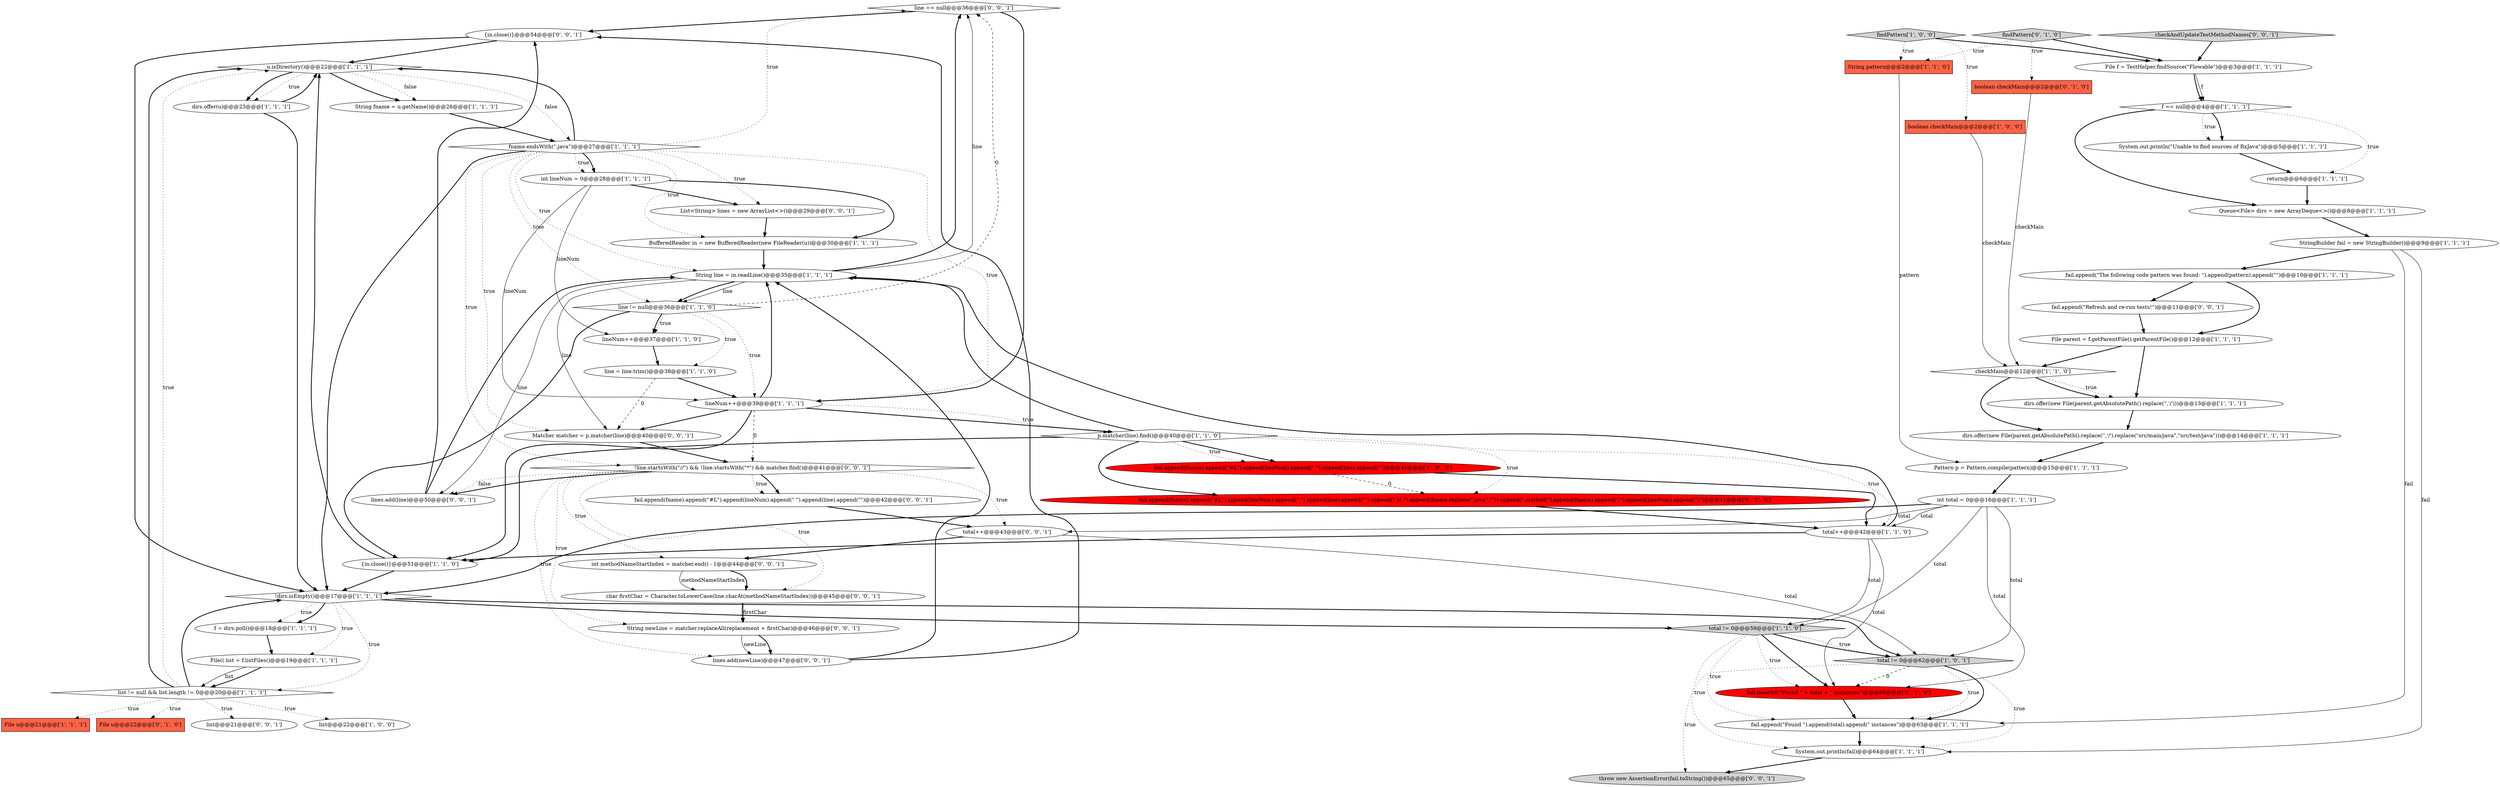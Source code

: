 digraph {
59 [style = filled, label = "line == null@@@36@@@['0', '0', '1']", fillcolor = white, shape = diamond image = "AAA0AAABBB3BBB"];
25 [style = filled, label = "File parent = f.getParentFile().getParentFile()@@@12@@@['1', '1', '1']", fillcolor = white, shape = ellipse image = "AAA0AAABBB1BBB"];
48 [style = filled, label = "Matcher matcher = p.matcher(line)@@@40@@@['0', '0', '1']", fillcolor = white, shape = ellipse image = "AAA0AAABBB3BBB"];
3 [style = filled, label = "fail.append(fname).append(\"#L\").append(lineNum).append(\" \").append(line).append(\"\")@@@41@@@['1', '0', '0']", fillcolor = red, shape = ellipse image = "AAA1AAABBB1BBB"];
24 [style = filled, label = "System.out.println(fail)@@@64@@@['1', '1', '1']", fillcolor = white, shape = ellipse image = "AAA0AAABBB1BBB"];
40 [style = filled, label = "total++@@@42@@@['1', '1', '0']", fillcolor = white, shape = ellipse image = "AAA0AAABBB1BBB"];
22 [style = filled, label = "File f = TestHelper.findSource(\"Flowable\")@@@3@@@['1', '1', '1']", fillcolor = white, shape = ellipse image = "AAA0AAABBB1BBB"];
60 [style = filled, label = "!line.startsWith(\"//\") && !line.startsWith(\"*\") && matcher.find()@@@41@@@['0', '0', '1']", fillcolor = white, shape = diamond image = "AAA0AAABBB3BBB"];
56 [style = filled, label = "List<String> lines = new ArrayList<>()@@@29@@@['0', '0', '1']", fillcolor = white, shape = ellipse image = "AAA0AAABBB3BBB"];
14 [style = filled, label = "lineNum++@@@37@@@['1', '1', '0']", fillcolor = white, shape = ellipse image = "AAA0AAABBB1BBB"];
43 [style = filled, label = "fail.append(fname).append(\"#L\").append(lineNum).append(\" \").append(line).append(\"\").append(\" at \").append(fname.replace(\".java\",\"\")).append(\".method(\").append(fname).append(\":\").append(lineNum).append(\")\")@@@41@@@['0', '1', '0']", fillcolor = red, shape = ellipse image = "AAA1AAABBB2BBB"];
51 [style = filled, label = "list@@@21@@@['0', '0', '1']", fillcolor = white, shape = ellipse image = "AAA0AAABBB3BBB"];
11 [style = filled, label = "u.isDirectory()@@@22@@@['1', '1', '1']", fillcolor = white, shape = diamond image = "AAA0AAABBB1BBB"];
17 [style = filled, label = "!dirs.isEmpty()@@@17@@@['1', '1', '1']", fillcolor = white, shape = diamond image = "AAA0AAABBB1BBB"];
27 [style = filled, label = "total != 0@@@62@@@['1', '0', '1']", fillcolor = lightgray, shape = diamond image = "AAA0AAABBB1BBB"];
36 [style = filled, label = "{in.close()}@@@51@@@['1', '1', '0']", fillcolor = white, shape = ellipse image = "AAA0AAABBB1BBB"];
55 [style = filled, label = "char firstChar = Character.toLowerCase(line.charAt(methodNameStartIndex))@@@45@@@['0', '0', '1']", fillcolor = white, shape = ellipse image = "AAA0AAABBB3BBB"];
7 [style = filled, label = "System.out.println(\"Unable to find sources of RxJava\")@@@5@@@['1', '1', '1']", fillcolor = white, shape = ellipse image = "AAA0AAABBB1BBB"];
2 [style = filled, label = "fail.append(\"The following code pattern was found: \").append(pattern).append(\"\")@@@10@@@['1', '1', '1']", fillcolor = white, shape = ellipse image = "AAA0AAABBB1BBB"];
1 [style = filled, label = "total != 0@@@59@@@['1', '1', '0']", fillcolor = lightgray, shape = diamond image = "AAA0AAABBB1BBB"];
53 [style = filled, label = "int methodNameStartIndex = matcher.end() - 1@@@44@@@['0', '0', '1']", fillcolor = white, shape = ellipse image = "AAA0AAABBB3BBB"];
30 [style = filled, label = "File(( list = f.listFiles()@@@19@@@['1', '1', '1']", fillcolor = white, shape = ellipse image = "AAA0AAABBB1BBB"];
26 [style = filled, label = "f == null@@@4@@@['1', '1', '1']", fillcolor = white, shape = diamond image = "AAA0AAABBB1BBB"];
31 [style = filled, label = "checkMain@@@12@@@['1', '1', '0']", fillcolor = white, shape = diamond image = "AAA0AAABBB1BBB"];
23 [style = filled, label = "fail.append(\"Found \").append(total).append(\" instances\")@@@63@@@['1', '1', '1']", fillcolor = white, shape = ellipse image = "AAA0AAABBB1BBB"];
44 [style = filled, label = "findPattern['0', '1', '0']", fillcolor = lightgray, shape = diamond image = "AAA0AAABBB2BBB"];
52 [style = filled, label = "{in.close()}@@@54@@@['0', '0', '1']", fillcolor = white, shape = ellipse image = "AAA0AAABBB3BBB"];
57 [style = filled, label = "checkAndUpdateTestMethodNames['0', '0', '1']", fillcolor = lightgray, shape = diamond image = "AAA0AAABBB3BBB"];
0 [style = filled, label = "line != null@@@36@@@['1', '1', '0']", fillcolor = white, shape = diamond image = "AAA0AAABBB1BBB"];
37 [style = filled, label = "findPattern['1', '0', '0']", fillcolor = lightgray, shape = diamond image = "AAA0AAABBB1BBB"];
16 [style = filled, label = "list != null && list.length != 0@@@20@@@['1', '1', '1']", fillcolor = white, shape = diamond image = "AAA0AAABBB1BBB"];
39 [style = filled, label = "String pattern@@@2@@@['1', '1', '0']", fillcolor = tomato, shape = box image = "AAA0AAABBB1BBB"];
61 [style = filled, label = "lines.add(newLine)@@@47@@@['0', '0', '1']", fillcolor = white, shape = ellipse image = "AAA0AAABBB3BBB"];
54 [style = filled, label = "total++@@@43@@@['0', '0', '1']", fillcolor = white, shape = ellipse image = "AAA0AAABBB3BBB"];
34 [style = filled, label = "String fname = u.getName()@@@26@@@['1', '1', '1']", fillcolor = white, shape = ellipse image = "AAA0AAABBB1BBB"];
49 [style = filled, label = "fail.append(fname).append(\"#L\").append(lineNum).append(\" \").append(line).append(\"\")@@@42@@@['0', '0', '1']", fillcolor = white, shape = ellipse image = "AAA0AAABBB3BBB"];
6 [style = filled, label = "int total = 0@@@16@@@['1', '1', '1']", fillcolor = white, shape = ellipse image = "AAA0AAABBB1BBB"];
19 [style = filled, label = "lineNum++@@@39@@@['1', '1', '1']", fillcolor = white, shape = ellipse image = "AAA0AAABBB1BBB"];
28 [style = filled, label = "Pattern p = Pattern.compile(pattern)@@@15@@@['1', '1', '1']", fillcolor = white, shape = ellipse image = "AAA0AAABBB1BBB"];
35 [style = filled, label = "p.matcher(line).find()@@@40@@@['1', '1', '0']", fillcolor = white, shape = diamond image = "AAA0AAABBB1BBB"];
5 [style = filled, label = "list@@@22@@@['1', '0', '0']", fillcolor = white, shape = ellipse image = "AAA0AAABBB1BBB"];
45 [style = filled, label = "fail.insert(0,\"Found \" + total + \" instances\")@@@60@@@['0', '1', '0']", fillcolor = red, shape = ellipse image = "AAA1AAABBB2BBB"];
58 [style = filled, label = "lines.add(line)@@@50@@@['0', '0', '1']", fillcolor = white, shape = ellipse image = "AAA0AAABBB3BBB"];
8 [style = filled, label = "dirs.offer(new File(parent.getAbsolutePath().replace('\','/')))@@@13@@@['1', '1', '1']", fillcolor = white, shape = ellipse image = "AAA0AAABBB1BBB"];
32 [style = filled, label = "StringBuilder fail = new StringBuilder()@@@9@@@['1', '1', '1']", fillcolor = white, shape = ellipse image = "AAA0AAABBB1BBB"];
41 [style = filled, label = "boolean checkMain@@@2@@@['0', '1', '0']", fillcolor = tomato, shape = box image = "AAA0AAABBB2BBB"];
46 [style = filled, label = "throw new AssertionError(fail.toString())@@@65@@@['0', '0', '1']", fillcolor = lightgray, shape = ellipse image = "AAA0AAABBB3BBB"];
12 [style = filled, label = "int lineNum = 0@@@28@@@['1', '1', '1']", fillcolor = white, shape = ellipse image = "AAA0AAABBB1BBB"];
4 [style = filled, label = "dirs.offer(u)@@@23@@@['1', '1', '1']", fillcolor = white, shape = ellipse image = "AAA0AAABBB1BBB"];
38 [style = filled, label = "BufferedReader in = new BufferedReader(new FileReader(u))@@@30@@@['1', '1', '1']", fillcolor = white, shape = ellipse image = "AAA0AAABBB1BBB"];
20 [style = filled, label = "dirs.offer(new File(parent.getAbsolutePath().replace('\','/').replace(\"src/main/java\",\"src/test/java\")))@@@14@@@['1', '1', '1']", fillcolor = white, shape = ellipse image = "AAA0AAABBB1BBB"];
50 [style = filled, label = "String newLine = matcher.replaceAll(replacement + firstChar)@@@46@@@['0', '0', '1']", fillcolor = white, shape = ellipse image = "AAA0AAABBB3BBB"];
9 [style = filled, label = "line = line.trim()@@@38@@@['1', '1', '0']", fillcolor = white, shape = ellipse image = "AAA0AAABBB1BBB"];
13 [style = filled, label = "boolean checkMain@@@2@@@['1', '0', '0']", fillcolor = tomato, shape = box image = "AAA0AAABBB1BBB"];
18 [style = filled, label = "f = dirs.poll()@@@18@@@['1', '1', '1']", fillcolor = white, shape = ellipse image = "AAA0AAABBB1BBB"];
21 [style = filled, label = "File u@@@21@@@['1', '1', '1']", fillcolor = tomato, shape = box image = "AAA0AAABBB1BBB"];
33 [style = filled, label = "fname.endsWith(\".java\")@@@27@@@['1', '1', '1']", fillcolor = white, shape = diamond image = "AAA0AAABBB1BBB"];
47 [style = filled, label = "fail.append(\"Refresh and re-run tests!\")@@@11@@@['0', '0', '1']", fillcolor = white, shape = ellipse image = "AAA0AAABBB3BBB"];
29 [style = filled, label = "String line = in.readLine()@@@35@@@['1', '1', '1']", fillcolor = white, shape = ellipse image = "AAA0AAABBB1BBB"];
42 [style = filled, label = "File u@@@22@@@['0', '1', '0']", fillcolor = tomato, shape = box image = "AAA0AAABBB2BBB"];
15 [style = filled, label = "Queue<File> dirs = new ArrayDeque<>()@@@8@@@['1', '1', '1']", fillcolor = white, shape = ellipse image = "AAA0AAABBB1BBB"];
10 [style = filled, label = "return@@@6@@@['1', '1', '1']", fillcolor = white, shape = ellipse image = "AAA0AAABBB1BBB"];
29->59 [style = bold, label=""];
28->6 [style = bold, label=""];
50->61 [style = solid, label="newLine"];
12->19 [style = solid, label="lineNum"];
0->19 [style = dotted, label="true"];
33->48 [style = dotted, label="true"];
1->27 [style = bold, label=""];
29->0 [style = bold, label=""];
18->30 [style = bold, label=""];
27->23 [style = dotted, label="true"];
60->50 [style = dotted, label="true"];
19->36 [style = bold, label=""];
35->43 [style = bold, label=""];
0->59 [style = dashed, label="0"];
36->11 [style = bold, label=""];
25->31 [style = bold, label=""];
43->40 [style = bold, label=""];
33->11 [style = bold, label=""];
0->14 [style = bold, label=""];
12->38 [style = bold, label=""];
40->1 [style = solid, label="total"];
8->20 [style = bold, label=""];
29->58 [style = solid, label="line"];
29->48 [style = solid, label="line"];
26->15 [style = bold, label=""];
16->5 [style = dotted, label="true"];
11->34 [style = dotted, label="false"];
54->53 [style = bold, label=""];
14->9 [style = bold, label=""];
1->23 [style = dotted, label="true"];
36->17 [style = bold, label=""];
17->27 [style = bold, label=""];
31->20 [style = bold, label=""];
33->60 [style = dotted, label="true"];
27->45 [style = dashed, label="0"];
2->25 [style = bold, label=""];
19->35 [style = dotted, label="true"];
24->46 [style = bold, label=""];
1->27 [style = dotted, label="true"];
56->38 [style = bold, label=""];
39->28 [style = solid, label="pattern"];
1->45 [style = dotted, label="true"];
26->7 [style = bold, label=""];
16->42 [style = dotted, label="true"];
32->23 [style = solid, label="fail"];
6->1 [style = solid, label="total"];
34->33 [style = bold, label=""];
55->50 [style = solid, label="firstChar"];
61->52 [style = bold, label=""];
37->13 [style = dotted, label="true"];
30->16 [style = solid, label="list"];
27->24 [style = dotted, label="true"];
16->17 [style = bold, label=""];
6->54 [style = solid, label="total"];
41->31 [style = solid, label="checkMain"];
0->36 [style = bold, label=""];
19->60 [style = dashed, label="0"];
17->16 [style = dotted, label="true"];
6->45 [style = solid, label="total"];
47->25 [style = bold, label=""];
9->48 [style = dashed, label="0"];
60->58 [style = dotted, label="false"];
32->24 [style = solid, label="fail"];
16->21 [style = dotted, label="true"];
0->14 [style = dotted, label="true"];
44->22 [style = bold, label=""];
33->38 [style = dotted, label="true"];
61->29 [style = bold, label=""];
33->59 [style = dotted, label="true"];
16->11 [style = dotted, label="true"];
1->45 [style = bold, label=""];
49->54 [style = bold, label=""];
40->29 [style = bold, label=""];
26->7 [style = dotted, label="true"];
6->17 [style = bold, label=""];
22->26 [style = bold, label=""];
33->0 [style = dotted, label="true"];
35->40 [style = dotted, label="true"];
6->40 [style = solid, label="total"];
4->17 [style = bold, label=""];
17->1 [style = bold, label=""];
35->29 [style = bold, label=""];
35->3 [style = bold, label=""];
45->23 [style = bold, label=""];
17->18 [style = dotted, label="true"];
33->12 [style = dotted, label="true"];
19->29 [style = bold, label=""];
11->4 [style = bold, label=""];
44->39 [style = dotted, label="true"];
11->4 [style = dotted, label="true"];
22->26 [style = solid, label="f"];
33->12 [style = bold, label=""];
60->54 [style = dotted, label="true"];
16->51 [style = dotted, label="true"];
31->8 [style = dotted, label="true"];
60->49 [style = bold, label=""];
60->58 [style = bold, label=""];
29->0 [style = solid, label="line"];
37->22 [style = bold, label=""];
13->31 [style = solid, label="checkMain"];
6->27 [style = solid, label="total"];
53->55 [style = solid, label="methodNameStartIndex"];
27->46 [style = dotted, label="true"];
40->36 [style = bold, label=""];
12->56 [style = bold, label=""];
19->35 [style = bold, label=""];
33->29 [style = dotted, label="true"];
9->19 [style = bold, label=""];
11->33 [style = dotted, label="false"];
55->50 [style = bold, label=""];
60->61 [style = dotted, label="true"];
35->43 [style = dotted, label="true"];
50->61 [style = bold, label=""];
40->45 [style = solid, label="total"];
31->8 [style = bold, label=""];
2->47 [style = bold, label=""];
0->9 [style = dotted, label="true"];
33->17 [style = bold, label=""];
53->55 [style = bold, label=""];
52->11 [style = bold, label=""];
16->11 [style = bold, label=""];
10->15 [style = bold, label=""];
19->48 [style = bold, label=""];
3->40 [style = bold, label=""];
7->10 [style = bold, label=""];
35->3 [style = dotted, label="true"];
38->29 [style = bold, label=""];
1->24 [style = dotted, label="true"];
20->28 [style = bold, label=""];
59->52 [style = bold, label=""];
48->60 [style = bold, label=""];
32->2 [style = bold, label=""];
52->17 [style = bold, label=""];
33->56 [style = dotted, label="true"];
12->14 [style = solid, label="lineNum"];
60->49 [style = dotted, label="true"];
23->24 [style = bold, label=""];
60->55 [style = dotted, label="true"];
11->34 [style = bold, label=""];
17->30 [style = dotted, label="true"];
58->29 [style = bold, label=""];
26->10 [style = dotted, label="true"];
3->43 [style = dashed, label="0"];
37->39 [style = dotted, label="true"];
33->19 [style = dotted, label="true"];
27->23 [style = bold, label=""];
25->8 [style = bold, label=""];
58->52 [style = bold, label=""];
60->53 [style = dotted, label="true"];
57->22 [style = bold, label=""];
35->36 [style = bold, label=""];
4->11 [style = bold, label=""];
15->32 [style = bold, label=""];
30->16 [style = bold, label=""];
29->59 [style = solid, label="line"];
54->27 [style = solid, label="total"];
17->18 [style = bold, label=""];
44->41 [style = dotted, label="true"];
59->19 [style = bold, label=""];
}
